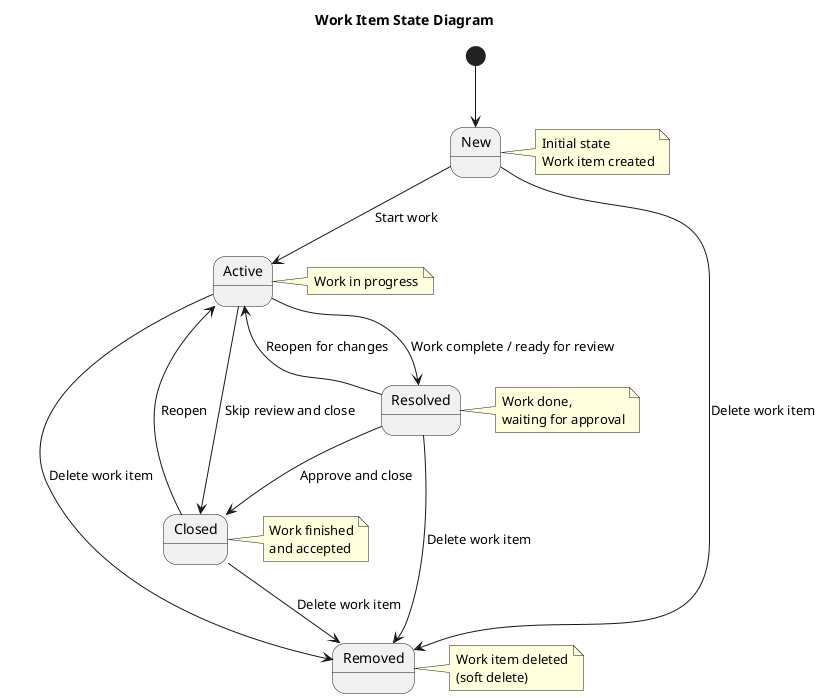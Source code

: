@startuml "work-item-state-diagram"
title Work Item State Diagram

[*] --> New

New --> Active : Start work
Active --> Resolved : Work complete / ready for review
Resolved --> Closed : Approve and close
Active --> Closed : Skip review and close
New --> Removed : Delete work item
Active --> Removed : Delete work item
Resolved --> Removed : Delete work item
Closed --> Removed : Delete work item

Closed --> Active : Reopen
Resolved --> Active : Reopen for changes

note right of New
  Initial state
  Work item created
end note

note right of Active
  Work in progress
end note

note right of Resolved
  Work done,
  waiting for approval
end note

note right of Closed
  Work finished
  and accepted
end note

note right of Removed
  Work item deleted
  (soft delete)
end note

@enduml
